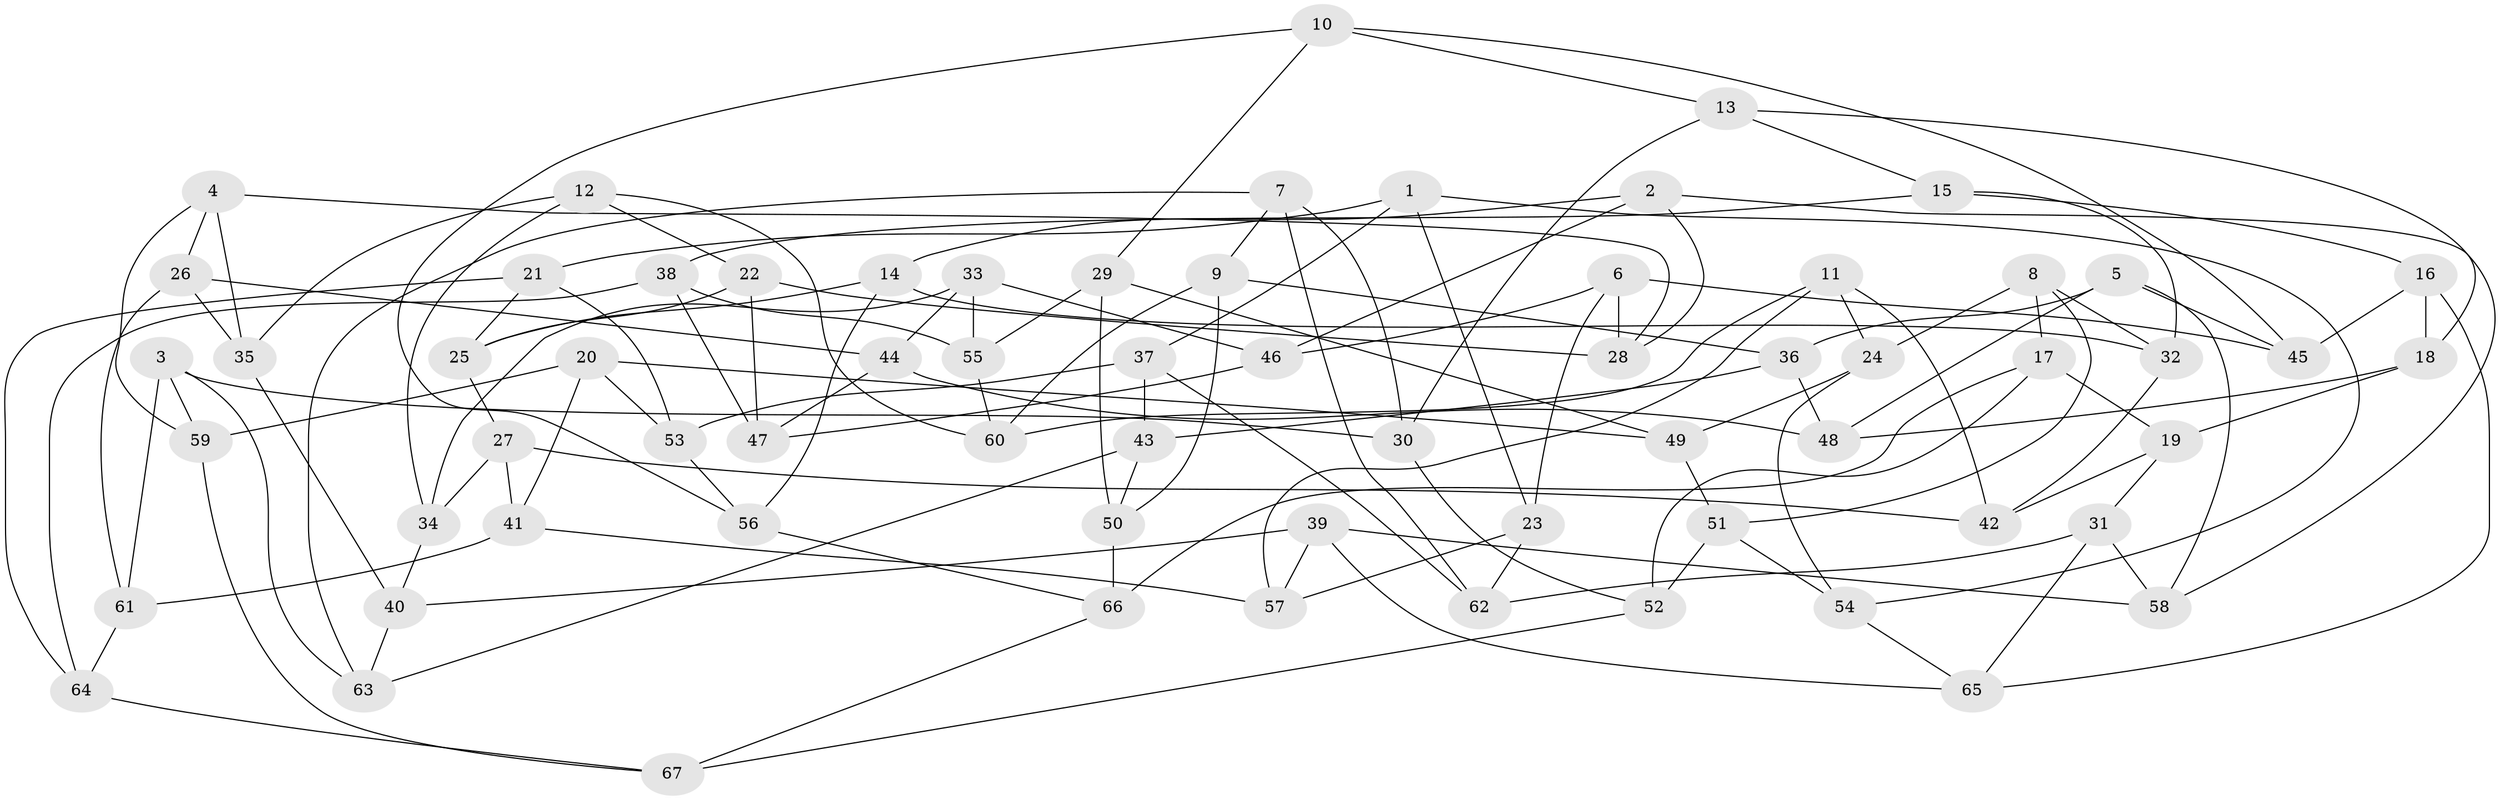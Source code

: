 // Generated by graph-tools (version 1.1) at 2025/02/03/09/25 03:02:55]
// undirected, 67 vertices, 134 edges
graph export_dot {
graph [start="1"]
  node [color=gray90,style=filled];
  1;
  2;
  3;
  4;
  5;
  6;
  7;
  8;
  9;
  10;
  11;
  12;
  13;
  14;
  15;
  16;
  17;
  18;
  19;
  20;
  21;
  22;
  23;
  24;
  25;
  26;
  27;
  28;
  29;
  30;
  31;
  32;
  33;
  34;
  35;
  36;
  37;
  38;
  39;
  40;
  41;
  42;
  43;
  44;
  45;
  46;
  47;
  48;
  49;
  50;
  51;
  52;
  53;
  54;
  55;
  56;
  57;
  58;
  59;
  60;
  61;
  62;
  63;
  64;
  65;
  66;
  67;
  1 -- 54;
  1 -- 37;
  1 -- 21;
  1 -- 23;
  2 -- 46;
  2 -- 58;
  2 -- 14;
  2 -- 28;
  3 -- 63;
  3 -- 30;
  3 -- 61;
  3 -- 59;
  4 -- 35;
  4 -- 59;
  4 -- 28;
  4 -- 26;
  5 -- 48;
  5 -- 45;
  5 -- 58;
  5 -- 36;
  6 -- 45;
  6 -- 28;
  6 -- 46;
  6 -- 23;
  7 -- 62;
  7 -- 9;
  7 -- 63;
  7 -- 30;
  8 -- 24;
  8 -- 17;
  8 -- 51;
  8 -- 32;
  9 -- 50;
  9 -- 36;
  9 -- 60;
  10 -- 56;
  10 -- 29;
  10 -- 45;
  10 -- 13;
  11 -- 42;
  11 -- 60;
  11 -- 57;
  11 -- 24;
  12 -- 22;
  12 -- 35;
  12 -- 34;
  12 -- 60;
  13 -- 30;
  13 -- 18;
  13 -- 15;
  14 -- 56;
  14 -- 32;
  14 -- 25;
  15 -- 32;
  15 -- 38;
  15 -- 16;
  16 -- 65;
  16 -- 18;
  16 -- 45;
  17 -- 52;
  17 -- 19;
  17 -- 66;
  18 -- 48;
  18 -- 19;
  19 -- 42;
  19 -- 31;
  20 -- 59;
  20 -- 41;
  20 -- 53;
  20 -- 49;
  21 -- 53;
  21 -- 64;
  21 -- 25;
  22 -- 47;
  22 -- 25;
  22 -- 28;
  23 -- 62;
  23 -- 57;
  24 -- 49;
  24 -- 54;
  25 -- 27;
  26 -- 44;
  26 -- 35;
  26 -- 61;
  27 -- 34;
  27 -- 42;
  27 -- 41;
  29 -- 50;
  29 -- 49;
  29 -- 55;
  30 -- 52;
  31 -- 58;
  31 -- 65;
  31 -- 62;
  32 -- 42;
  33 -- 34;
  33 -- 46;
  33 -- 55;
  33 -- 44;
  34 -- 40;
  35 -- 40;
  36 -- 43;
  36 -- 48;
  37 -- 43;
  37 -- 62;
  37 -- 53;
  38 -- 64;
  38 -- 55;
  38 -- 47;
  39 -- 57;
  39 -- 58;
  39 -- 40;
  39 -- 65;
  40 -- 63;
  41 -- 61;
  41 -- 57;
  43 -- 63;
  43 -- 50;
  44 -- 47;
  44 -- 48;
  46 -- 47;
  49 -- 51;
  50 -- 66;
  51 -- 52;
  51 -- 54;
  52 -- 67;
  53 -- 56;
  54 -- 65;
  55 -- 60;
  56 -- 66;
  59 -- 67;
  61 -- 64;
  64 -- 67;
  66 -- 67;
}
